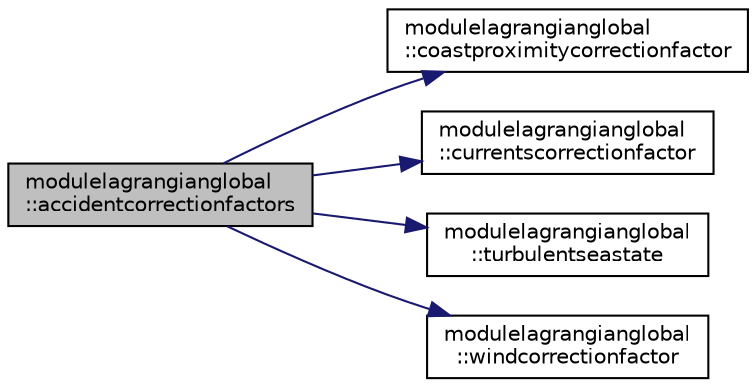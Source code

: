 digraph "modulelagrangianglobal::accidentcorrectionfactors"
{
 // LATEX_PDF_SIZE
  edge [fontname="Helvetica",fontsize="10",labelfontname="Helvetica",labelfontsize="10"];
  node [fontname="Helvetica",fontsize="10",shape=record];
  rankdir="LR";
  Node1 [label="modulelagrangianglobal\l::accidentcorrectionfactors",height=0.2,width=0.4,color="black", fillcolor="grey75", style="filled", fontcolor="black",tooltip=" "];
  Node1 -> Node2 [color="midnightblue",fontsize="10",style="solid"];
  Node2 [label="modulelagrangianglobal\l::coastproximitycorrectionfactor",height=0.2,width=0.4,color="black", fillcolor="white", style="filled",URL="$namespacemodulelagrangianglobal.html#a5ea7cad6f4171c5a773fbc1d09c57ebd",tooltip=" "];
  Node1 -> Node3 [color="midnightblue",fontsize="10",style="solid"];
  Node3 [label="modulelagrangianglobal\l::currentscorrectionfactor",height=0.2,width=0.4,color="black", fillcolor="white", style="filled",URL="$namespacemodulelagrangianglobal.html#ad3e36abc135e62fb5fb1583ea3acf79b",tooltip=" "];
  Node1 -> Node4 [color="midnightblue",fontsize="10",style="solid"];
  Node4 [label="modulelagrangianglobal\l::turbulentseastate",height=0.2,width=0.4,color="black", fillcolor="white", style="filled",URL="$namespacemodulelagrangianglobal.html#a66539afef33f6cbf3d95ac82710bc7f9",tooltip=" "];
  Node1 -> Node5 [color="midnightblue",fontsize="10",style="solid"];
  Node5 [label="modulelagrangianglobal\l::windcorrectionfactor",height=0.2,width=0.4,color="black", fillcolor="white", style="filled",URL="$namespacemodulelagrangianglobal.html#a69e5b3c9a0aabddfcaaf7e1b76623286",tooltip=" "];
}
